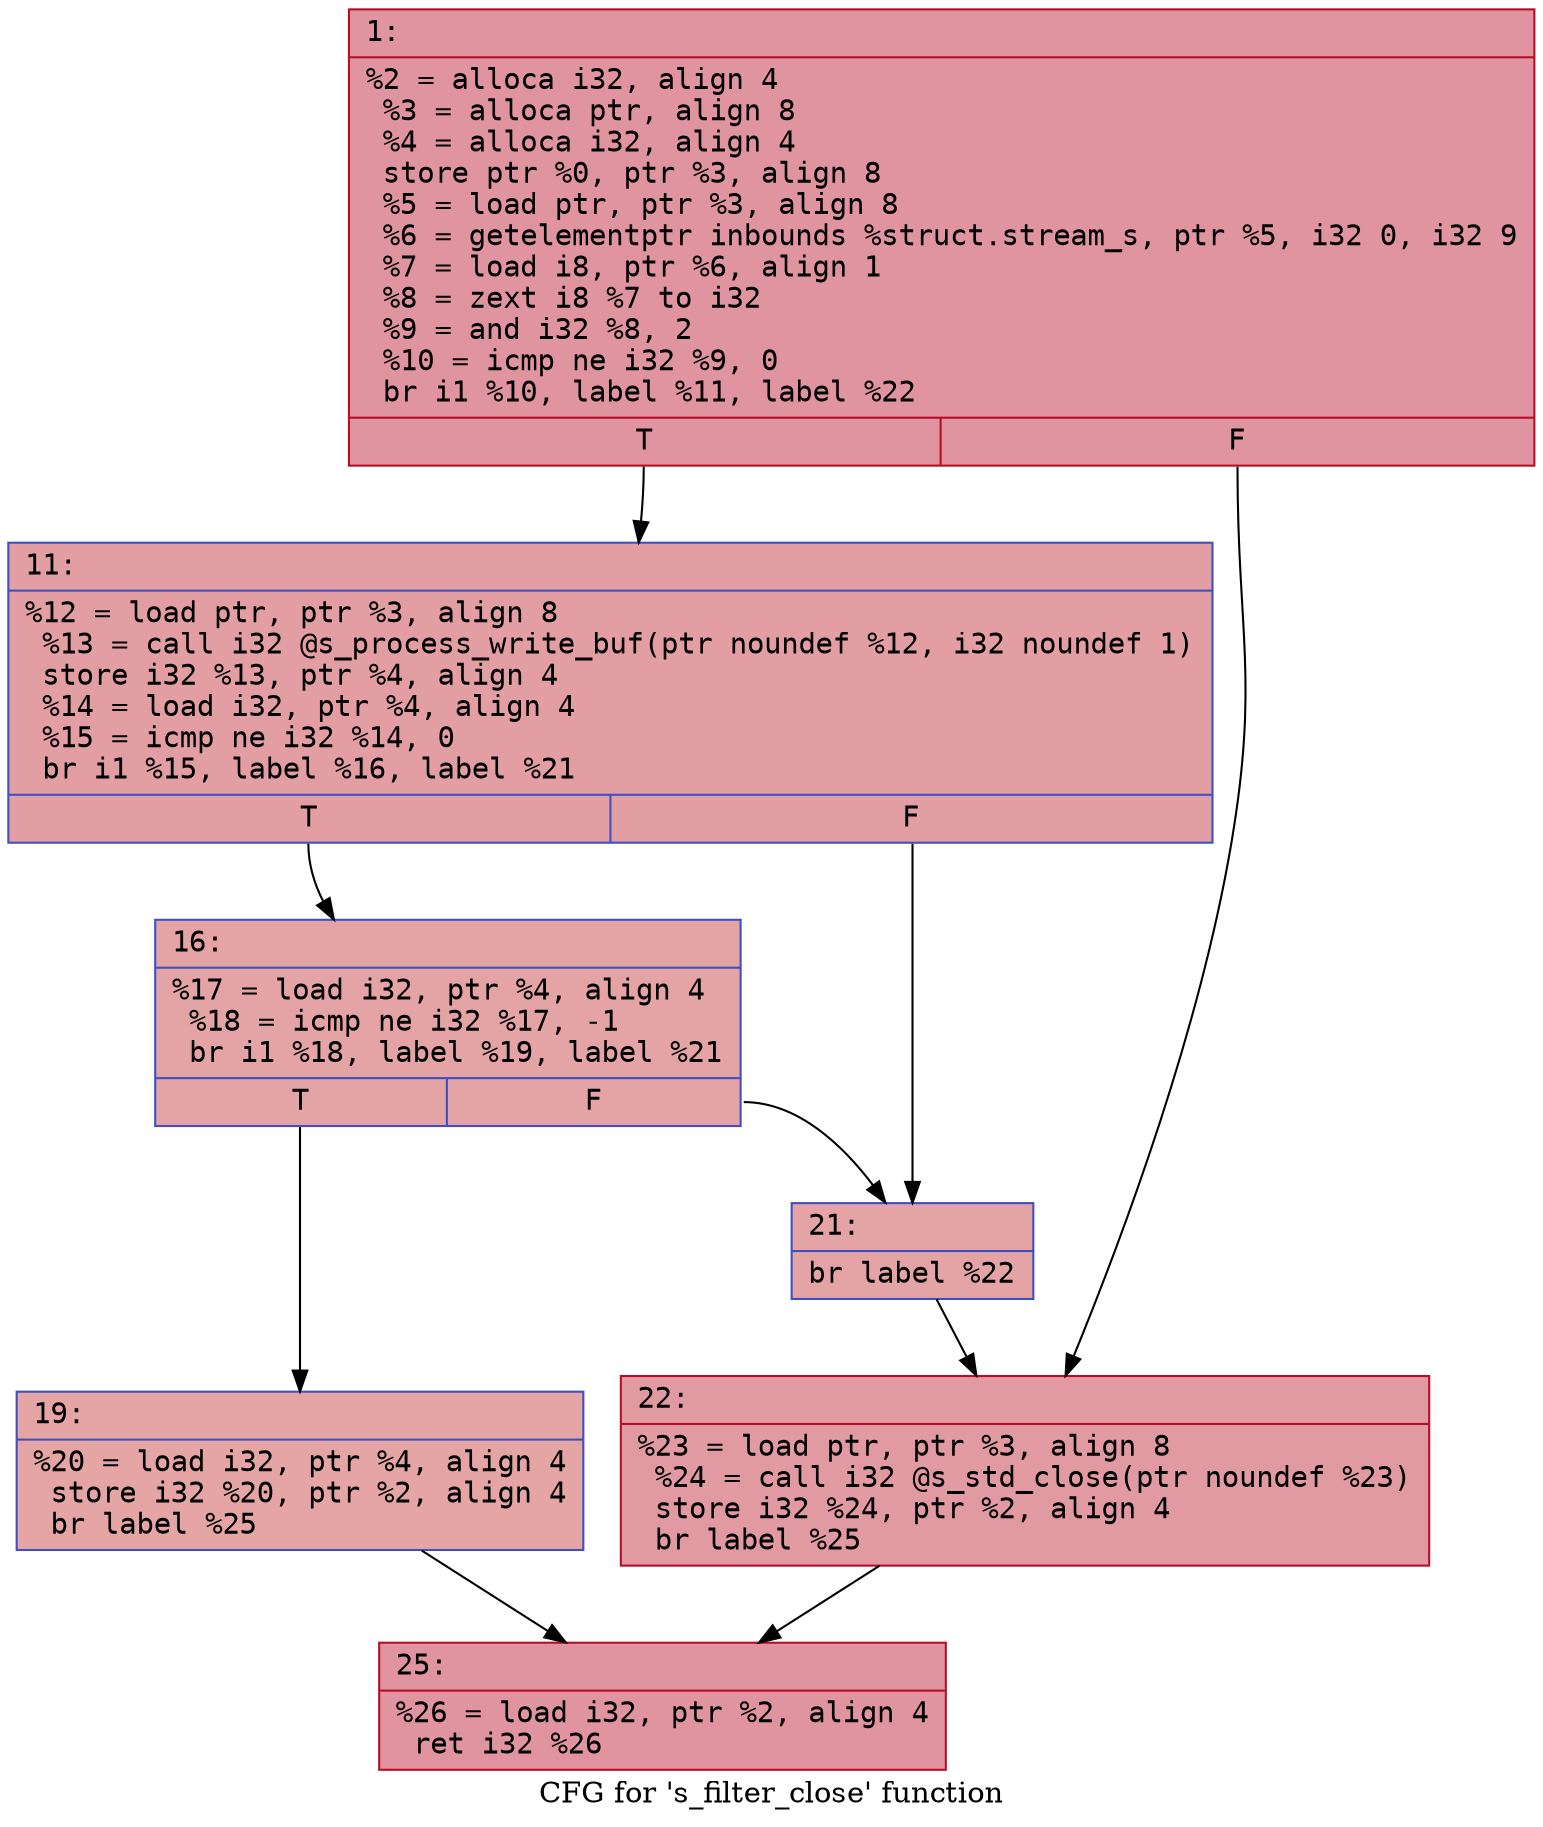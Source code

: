 digraph "CFG for 's_filter_close' function" {
	label="CFG for 's_filter_close' function";

	Node0x60000320f610 [shape=record,color="#b70d28ff", style=filled, fillcolor="#b70d2870" fontname="Courier",label="{1:\l|  %2 = alloca i32, align 4\l  %3 = alloca ptr, align 8\l  %4 = alloca i32, align 4\l  store ptr %0, ptr %3, align 8\l  %5 = load ptr, ptr %3, align 8\l  %6 = getelementptr inbounds %struct.stream_s, ptr %5, i32 0, i32 9\l  %7 = load i8, ptr %6, align 1\l  %8 = zext i8 %7 to i32\l  %9 = and i32 %8, 2\l  %10 = icmp ne i32 %9, 0\l  br i1 %10, label %11, label %22\l|{<s0>T|<s1>F}}"];
	Node0x60000320f610:s0 -> Node0x60000320f660[tooltip="1 -> 11\nProbability 50.00%" ];
	Node0x60000320f610:s1 -> Node0x60000320f7a0[tooltip="1 -> 22\nProbability 50.00%" ];
	Node0x60000320f660 [shape=record,color="#3d50c3ff", style=filled, fillcolor="#be242e70" fontname="Courier",label="{11:\l|  %12 = load ptr, ptr %3, align 8\l  %13 = call i32 @s_process_write_buf(ptr noundef %12, i32 noundef 1)\l  store i32 %13, ptr %4, align 4\l  %14 = load i32, ptr %4, align 4\l  %15 = icmp ne i32 %14, 0\l  br i1 %15, label %16, label %21\l|{<s0>T|<s1>F}}"];
	Node0x60000320f660:s0 -> Node0x60000320f6b0[tooltip="11 -> 16\nProbability 62.50%" ];
	Node0x60000320f660:s1 -> Node0x60000320f750[tooltip="11 -> 21\nProbability 37.50%" ];
	Node0x60000320f6b0 [shape=record,color="#3d50c3ff", style=filled, fillcolor="#c32e3170" fontname="Courier",label="{16:\l|  %17 = load i32, ptr %4, align 4\l  %18 = icmp ne i32 %17, -1\l  br i1 %18, label %19, label %21\l|{<s0>T|<s1>F}}"];
	Node0x60000320f6b0:s0 -> Node0x60000320f700[tooltip="16 -> 19\nProbability 62.50%" ];
	Node0x60000320f6b0:s1 -> Node0x60000320f750[tooltip="16 -> 21\nProbability 37.50%" ];
	Node0x60000320f700 [shape=record,color="#3d50c3ff", style=filled, fillcolor="#c5333470" fontname="Courier",label="{19:\l|  %20 = load i32, ptr %4, align 4\l  store i32 %20, ptr %2, align 4\l  br label %25\l}"];
	Node0x60000320f700 -> Node0x60000320f7f0[tooltip="19 -> 25\nProbability 100.00%" ];
	Node0x60000320f750 [shape=record,color="#3d50c3ff", style=filled, fillcolor="#c32e3170" fontname="Courier",label="{21:\l|  br label %22\l}"];
	Node0x60000320f750 -> Node0x60000320f7a0[tooltip="21 -> 22\nProbability 100.00%" ];
	Node0x60000320f7a0 [shape=record,color="#b70d28ff", style=filled, fillcolor="#bb1b2c70" fontname="Courier",label="{22:\l|  %23 = load ptr, ptr %3, align 8\l  %24 = call i32 @s_std_close(ptr noundef %23)\l  store i32 %24, ptr %2, align 4\l  br label %25\l}"];
	Node0x60000320f7a0 -> Node0x60000320f7f0[tooltip="22 -> 25\nProbability 100.00%" ];
	Node0x60000320f7f0 [shape=record,color="#b70d28ff", style=filled, fillcolor="#b70d2870" fontname="Courier",label="{25:\l|  %26 = load i32, ptr %2, align 4\l  ret i32 %26\l}"];
}
